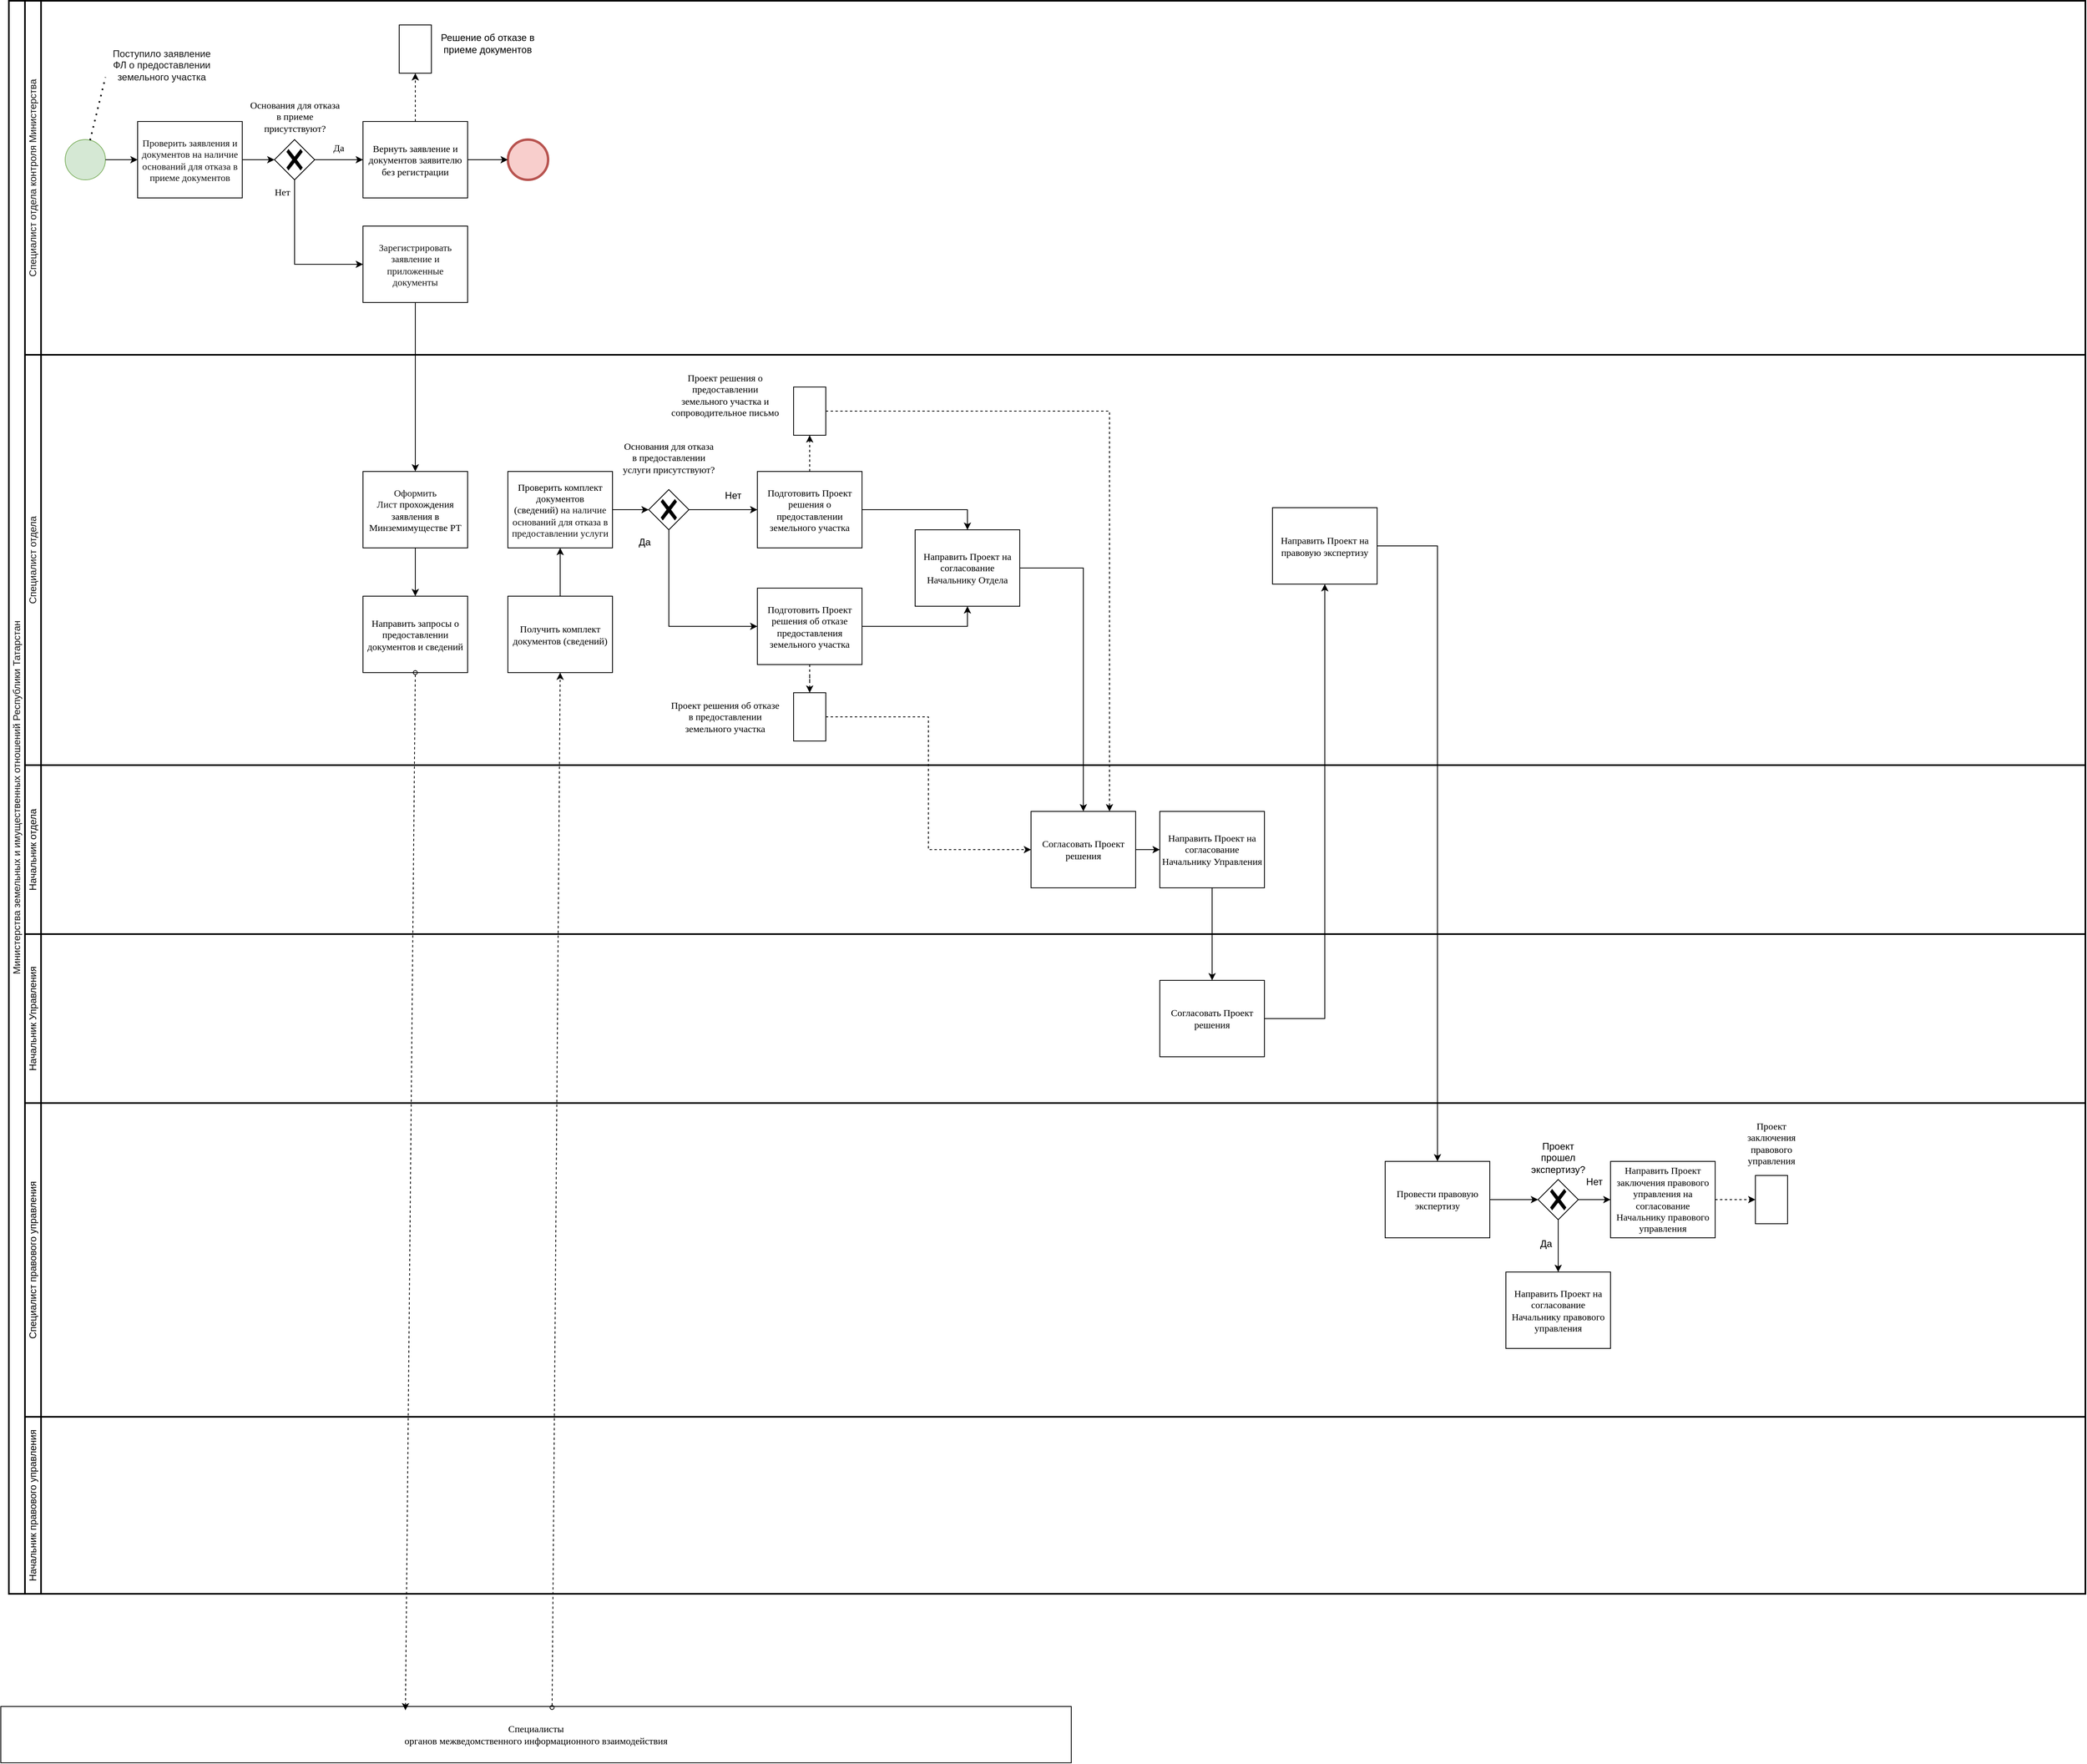 <mxfile version="26.1.3">
  <diagram id="prtHgNgQTEPvFCAcTncT" name="Page-1">
    <mxGraphModel dx="749" dy="1825" grid="1" gridSize="10" guides="1" tooltips="1" connect="1" arrows="1" fold="1" page="1" pageScale="1" pageWidth="827" pageHeight="1169" math="0" shadow="0">
      <root>
        <mxCell id="0" />
        <mxCell id="1" parent="0" />
        <mxCell id="kLCtcZJA-MnO58HOizXd-3" value="&lt;span style=&quot;color: rgb(22, 22, 22); font-family: Arial, sans-serif; background-color: rgb(255, 255, 255);&quot;&gt;&lt;font&gt;Министерства земельных и имущественных отношений Республики Татарстан&lt;/font&gt;&lt;/span&gt;" style="swimlane;html=1;startSize=20;fontStyle=0;collapsible=0;horizontal=0;swimlaneLine=1;swimlaneFillColor=#ffffff;strokeWidth=2;whiteSpace=wrap;" parent="1" vertex="1">
          <mxGeometry x="60" y="-80" width="2580" height="1980" as="geometry" />
        </mxCell>
        <mxCell id="kLCtcZJA-MnO58HOizXd-1" value="&lt;span style=&quot;color: rgb(22, 22, 22); font-family: Arial, sans-serif; background-color: rgb(255, 255, 255);&quot;&gt;&lt;font&gt;Специалист отдела контроля Министерства&lt;/font&gt;&lt;/span&gt;" style="swimlane;html=1;startSize=20;fontStyle=0;collapsible=0;horizontal=0;swimlaneLine=1;swimlaneFillColor=#ffffff;strokeWidth=2;whiteSpace=wrap;" parent="kLCtcZJA-MnO58HOizXd-3" vertex="1">
          <mxGeometry x="20" width="2560" height="440" as="geometry" />
        </mxCell>
        <mxCell id="kLCtcZJA-MnO58HOizXd-4" value="" style="points=[[0.145,0.145,0],[0.5,0,0],[0.855,0.145,0],[1,0.5,0],[0.855,0.855,0],[0.5,1,0],[0.145,0.855,0],[0,0.5,0]];shape=mxgraph.bpmn.event;html=1;verticalLabelPosition=bottom;labelBackgroundColor=#ffffff;verticalAlign=top;align=center;perimeter=ellipsePerimeter;outlineConnect=0;aspect=fixed;outline=standard;symbol=general;fillColor=#d5e8d4;strokeColor=#82b366;" parent="kLCtcZJA-MnO58HOizXd-1" vertex="1">
          <mxGeometry x="50" y="172.5" width="50" height="50" as="geometry" />
        </mxCell>
        <mxCell id="kLCtcZJA-MnO58HOizXd-7" value="&lt;span style=&quot;color: rgb(22, 22, 22); font-family: Arial, sans-serif; text-align: left; background-color: rgb(255, 255, 255);&quot;&gt;&lt;font&gt;Поступило заявление ФЛ о предоставлении земельного участка&lt;/font&gt;&lt;/span&gt;" style="text;html=1;align=center;verticalAlign=middle;whiteSpace=wrap;rounded=0;" parent="kLCtcZJA-MnO58HOizXd-1" vertex="1">
          <mxGeometry x="100" y="50" width="140" height="60" as="geometry" />
        </mxCell>
        <mxCell id="kLCtcZJA-MnO58HOizXd-8" value="" style="endArrow=none;dashed=1;html=1;dashPattern=1 3;strokeWidth=2;rounded=0;entryX=0;entryY=0.75;entryDx=0;entryDy=0;" parent="kLCtcZJA-MnO58HOizXd-1" source="kLCtcZJA-MnO58HOizXd-4" target="kLCtcZJA-MnO58HOizXd-7" edge="1">
          <mxGeometry width="50" height="50" relative="1" as="geometry">
            <mxPoint x="30" y="100" as="sourcePoint" />
            <mxPoint x="80" y="50" as="targetPoint" />
          </mxGeometry>
        </mxCell>
        <mxCell id="kLCtcZJA-MnO58HOizXd-14" style="edgeStyle=orthogonalEdgeStyle;rounded=0;orthogonalLoop=1;jettySize=auto;html=1;" parent="kLCtcZJA-MnO58HOizXd-1" source="kLCtcZJA-MnO58HOizXd-9" target="kLCtcZJA-MnO58HOizXd-13" edge="1">
          <mxGeometry relative="1" as="geometry" />
        </mxCell>
        <mxCell id="kLCtcZJA-MnO58HOizXd-9" value="&lt;span style=&quot;color: rgb(22, 22, 22); background-color: rgb(255, 255, 255);&quot;&gt;&lt;font face=&quot;Times New Roman&quot; style=&quot;&quot;&gt;Проверить заявления и документов на наличие оснований для отказа в приеме документов&lt;/font&gt;&lt;/span&gt;" style="points=[[0.25,0,0],[0.5,0,0],[0.75,0,0],[1,0.25,0],[1,0.5,0],[1,0.75,0],[0.75,1,0],[0.5,1,0],[0.25,1,0],[0,0.75,0],[0,0.5,0],[0,0.25,0]];shape=mxgraph.bpmn.task2;whiteSpace=wrap;rectStyle=rounded;size=10;html=1;container=1;expand=0;collapsible=0;taskMarker=abstract;" parent="kLCtcZJA-MnO58HOizXd-1" vertex="1">
          <mxGeometry x="140" y="150" width="130" height="95" as="geometry" />
        </mxCell>
        <mxCell id="kLCtcZJA-MnO58HOizXd-10" style="edgeStyle=orthogonalEdgeStyle;rounded=0;orthogonalLoop=1;jettySize=auto;html=1;entryX=0;entryY=0.5;entryDx=0;entryDy=0;entryPerimeter=0;" parent="kLCtcZJA-MnO58HOizXd-1" source="kLCtcZJA-MnO58HOizXd-4" target="kLCtcZJA-MnO58HOizXd-9" edge="1">
          <mxGeometry relative="1" as="geometry" />
        </mxCell>
        <mxCell id="kLCtcZJA-MnO58HOizXd-11" value="&lt;span style=&quot;color: rgb(22, 22, 22); background-color: rgb(255, 255, 255);&quot;&gt;&lt;font face=&quot;Times New Roman&quot; style=&quot;&quot;&gt;Зарегистрировать заявление и приложенные документы&lt;/font&gt;&lt;/span&gt;" style="points=[[0.25,0,0],[0.5,0,0],[0.75,0,0],[1,0.25,0],[1,0.5,0],[1,0.75,0],[0.75,1,0],[0.5,1,0],[0.25,1,0],[0,0.75,0],[0,0.5,0],[0,0.25,0]];shape=mxgraph.bpmn.task2;whiteSpace=wrap;rectStyle=rounded;size=10;html=1;container=1;expand=0;collapsible=0;taskMarker=abstract;" parent="kLCtcZJA-MnO58HOizXd-1" vertex="1">
          <mxGeometry x="420" y="280" width="130" height="95" as="geometry" />
        </mxCell>
        <mxCell id="kLCtcZJA-MnO58HOizXd-13" value="" style="points=[[0.25,0.25,0],[0.5,0,0],[0.75,0.25,0],[1,0.5,0],[0.75,0.75,0],[0.5,1,0],[0.25,0.75,0],[0,0.5,0]];shape=mxgraph.bpmn.gateway2;html=1;verticalLabelPosition=bottom;labelBackgroundColor=#ffffff;verticalAlign=top;align=center;perimeter=rhombusPerimeter;outlineConnect=0;outline=none;symbol=none;gwType=exclusive;" parent="kLCtcZJA-MnO58HOizXd-1" vertex="1">
          <mxGeometry x="310" y="172.5" width="50" height="50" as="geometry" />
        </mxCell>
        <mxCell id="kLCtcZJA-MnO58HOizXd-15" value="&lt;font face=&quot;Times New Roman&quot;&gt;Основания для отказа в приеме присутствуют?&lt;/font&gt;" style="text;html=1;align=center;verticalAlign=middle;whiteSpace=wrap;rounded=0;" parent="kLCtcZJA-MnO58HOizXd-1" vertex="1">
          <mxGeometry x="277.5" y="120" width="115" height="47.5" as="geometry" />
        </mxCell>
        <mxCell id="kLCtcZJA-MnO58HOizXd-17" value="&lt;font face=&quot;Times New Roman&quot;&gt;Нет&lt;/font&gt;" style="text;html=1;align=center;verticalAlign=middle;whiteSpace=wrap;rounded=0;rotation=0;" parent="kLCtcZJA-MnO58HOizXd-1" vertex="1">
          <mxGeometry x="290" y="222.5" width="60" height="30" as="geometry" />
        </mxCell>
        <mxCell id="kLCtcZJA-MnO58HOizXd-20" value="&lt;font face=&quot;Times New Roman&quot;&gt;Да&lt;/font&gt;" style="text;html=1;align=center;verticalAlign=middle;whiteSpace=wrap;rounded=0;" parent="kLCtcZJA-MnO58HOizXd-1" vertex="1">
          <mxGeometry x="360" y="167.5" width="60" height="30" as="geometry" />
        </mxCell>
        <mxCell id="kLCtcZJA-MnO58HOizXd-21" value="&lt;span style=&quot;line-height: 107%;&quot;&gt;&lt;font face=&quot;Times New Roman&quot;&gt;Вернуть заявление и документов заявителю без регистрации&lt;/font&gt;&lt;/span&gt;" style="points=[[0.25,0,0],[0.5,0,0],[0.75,0,0],[1,0.25,0],[1,0.5,0],[1,0.75,0],[0.75,1,0],[0.5,1,0],[0.25,1,0],[0,0.75,0],[0,0.5,0],[0,0.25,0]];shape=mxgraph.bpmn.task2;whiteSpace=wrap;rectStyle=rounded;size=10;html=1;container=1;expand=0;collapsible=0;taskMarker=abstract;" parent="kLCtcZJA-MnO58HOizXd-1" vertex="1">
          <mxGeometry x="420" y="150" width="130" height="95" as="geometry" />
        </mxCell>
        <mxCell id="kLCtcZJA-MnO58HOizXd-23" style="edgeStyle=orthogonalEdgeStyle;rounded=0;orthogonalLoop=1;jettySize=auto;html=1;entryX=0;entryY=0.5;entryDx=0;entryDy=0;entryPerimeter=0;" parent="kLCtcZJA-MnO58HOizXd-1" source="kLCtcZJA-MnO58HOizXd-13" target="kLCtcZJA-MnO58HOizXd-21" edge="1">
          <mxGeometry relative="1" as="geometry" />
        </mxCell>
        <mxCell id="kLCtcZJA-MnO58HOizXd-24" style="edgeStyle=orthogonalEdgeStyle;rounded=0;orthogonalLoop=1;jettySize=auto;html=1;entryX=0;entryY=0.5;entryDx=0;entryDy=0;entryPerimeter=0;" parent="kLCtcZJA-MnO58HOizXd-1" source="kLCtcZJA-MnO58HOizXd-13" target="kLCtcZJA-MnO58HOizXd-11" edge="1">
          <mxGeometry relative="1" as="geometry">
            <Array as="points">
              <mxPoint x="335" y="328" />
            </Array>
          </mxGeometry>
        </mxCell>
        <mxCell id="kLCtcZJA-MnO58HOizXd-25" value="" style="points=[[0.145,0.145,0],[0.5,0,0],[0.855,0.145,0],[1,0.5,0],[0.855,0.855,0],[0.5,1,0],[0.145,0.855,0],[0,0.5,0]];shape=mxgraph.bpmn.event;html=1;verticalLabelPosition=bottom;labelBackgroundColor=#ffffff;verticalAlign=top;align=center;perimeter=ellipsePerimeter;outlineConnect=0;aspect=fixed;outline=end;symbol=terminate2;fillColor=#f8cecc;strokeColor=#b85450;" parent="kLCtcZJA-MnO58HOizXd-1" vertex="1">
          <mxGeometry x="600" y="172.5" width="50" height="50" as="geometry" />
        </mxCell>
        <mxCell id="kLCtcZJA-MnO58HOizXd-26" style="edgeStyle=orthogonalEdgeStyle;rounded=0;orthogonalLoop=1;jettySize=auto;html=1;entryX=0;entryY=0.5;entryDx=0;entryDy=0;entryPerimeter=0;" parent="kLCtcZJA-MnO58HOizXd-1" source="kLCtcZJA-MnO58HOizXd-21" target="kLCtcZJA-MnO58HOizXd-25" edge="1">
          <mxGeometry relative="1" as="geometry" />
        </mxCell>
        <mxCell id="kLCtcZJA-MnO58HOizXd-27" value="" style="shape=mxgraph.bpmn.data2;labelPosition=center;verticalLabelPosition=bottom;align=center;verticalAlign=top;size=15;html=1;" parent="kLCtcZJA-MnO58HOizXd-1" vertex="1">
          <mxGeometry x="465" y="30" width="40" height="60" as="geometry" />
        </mxCell>
        <mxCell id="kLCtcZJA-MnO58HOizXd-28" style="edgeStyle=orthogonalEdgeStyle;rounded=0;orthogonalLoop=1;jettySize=auto;html=1;entryX=0.5;entryY=1;entryDx=0;entryDy=0;entryPerimeter=0;dashed=1;" parent="kLCtcZJA-MnO58HOizXd-1" source="kLCtcZJA-MnO58HOizXd-21" target="kLCtcZJA-MnO58HOizXd-27" edge="1">
          <mxGeometry relative="1" as="geometry" />
        </mxCell>
        <mxCell id="kLCtcZJA-MnO58HOizXd-29" value="&lt;span style=&quot;line-height: 107%; font-family: Calibri, sans-serif;&quot;&gt;&lt;font&gt;Решение об отказе в приеме документов&lt;/font&gt;&lt;/span&gt;" style="text;html=1;align=center;verticalAlign=middle;whiteSpace=wrap;rounded=0;" parent="kLCtcZJA-MnO58HOizXd-1" vertex="1">
          <mxGeometry x="505" y="30" width="140" height="45" as="geometry" />
        </mxCell>
        <mxCell id="kLCtcZJA-MnO58HOizXd-2" value="&lt;span style=&quot;color: rgb(22, 22, 22); font-family: Arial, sans-serif; background-color: rgb(255, 255, 255);&quot;&gt;&lt;font&gt;Специалист отдела&lt;/font&gt;&lt;/span&gt;" style="swimlane;html=1;startSize=20;fontStyle=0;collapsible=0;horizontal=0;swimlaneLine=1;swimlaneFillColor=#ffffff;strokeWidth=2;whiteSpace=wrap;" parent="kLCtcZJA-MnO58HOizXd-3" vertex="1">
          <mxGeometry x="20" y="440" width="2560" height="510" as="geometry" />
        </mxCell>
        <mxCell id="kLCtcZJA-MnO58HOizXd-31" value="&lt;font face=&quot;Times New Roman&quot;&gt;&lt;span style=&quot;background-color: rgb(255, 255, 255);&quot;&gt;&lt;font color=&quot;#161616&quot;&gt;Оформить Лист&amp;nbsp;&lt;/font&gt;&lt;/span&gt;&lt;span style=&quot;line-height: 107%;&quot;&gt;прохождения заявления в Минземимуществе РТ&lt;/span&gt;&lt;/font&gt;" style="points=[[0.25,0,0],[0.5,0,0],[0.75,0,0],[1,0.25,0],[1,0.5,0],[1,0.75,0],[0.75,1,0],[0.5,1,0],[0.25,1,0],[0,0.75,0],[0,0.5,0],[0,0.25,0]];shape=mxgraph.bpmn.task2;whiteSpace=wrap;rectStyle=rounded;size=10;html=1;container=1;expand=0;collapsible=0;taskMarker=abstract;" parent="kLCtcZJA-MnO58HOizXd-2" vertex="1">
          <mxGeometry x="420" y="145" width="130" height="95" as="geometry" />
        </mxCell>
        <mxCell id="kLCtcZJA-MnO58HOizXd-33" value="&lt;span style=&quot;line-height: 107%;&quot;&gt;&lt;font face=&quot;Times New Roman&quot;&gt;Направить запросы о предоставлении документов и сведений&lt;/font&gt;&lt;/span&gt;" style="points=[[0.25,0,0],[0.5,0,0],[0.75,0,0],[1,0.25,0],[1,0.5,0],[1,0.75,0],[0.75,1,0],[0.5,1,0],[0.25,1,0],[0,0.75,0],[0,0.5,0],[0,0.25,0]];shape=mxgraph.bpmn.task2;whiteSpace=wrap;rectStyle=rounded;size=10;html=1;container=1;expand=0;collapsible=0;taskMarker=abstract;" parent="kLCtcZJA-MnO58HOizXd-2" vertex="1">
          <mxGeometry x="420" y="300" width="130" height="95" as="geometry" />
        </mxCell>
        <mxCell id="kLCtcZJA-MnO58HOizXd-34" style="edgeStyle=orthogonalEdgeStyle;rounded=0;orthogonalLoop=1;jettySize=auto;html=1;entryX=0.5;entryY=0;entryDx=0;entryDy=0;entryPerimeter=0;" parent="kLCtcZJA-MnO58HOizXd-2" source="kLCtcZJA-MnO58HOizXd-31" target="kLCtcZJA-MnO58HOizXd-33" edge="1">
          <mxGeometry relative="1" as="geometry" />
        </mxCell>
        <mxCell id="kLCtcZJA-MnO58HOizXd-39" value="&lt;span style=&quot;line-height: 107%;&quot;&gt;&lt;font face=&quot;Times New Roman&quot;&gt;Получить комплект документов (сведений)&lt;/font&gt;&lt;/span&gt;" style="points=[[0.25,0,0],[0.5,0,0],[0.75,0,0],[1,0.25,0],[1,0.5,0],[1,0.75,0],[0.75,1,0],[0.5,1,0],[0.25,1,0],[0,0.75,0],[0,0.5,0],[0,0.25,0]];shape=mxgraph.bpmn.task2;whiteSpace=wrap;rectStyle=rounded;size=10;html=1;container=1;expand=0;collapsible=0;taskMarker=abstract;" parent="kLCtcZJA-MnO58HOizXd-2" vertex="1">
          <mxGeometry x="600" y="300" width="130" height="95" as="geometry" />
        </mxCell>
        <mxCell id="kLCtcZJA-MnO58HOizXd-43" value="&lt;span style=&quot;line-height: 107%;&quot;&gt;&lt;font face=&quot;Times New Roman&quot;&gt;Проверить комплект документов (сведений)&amp;nbsp;&lt;/font&gt;&lt;/span&gt;&lt;span style=&quot;color: rgb(22, 22, 22); font-family: &amp;quot;Times New Roman&amp;quot;; background-color: rgb(255, 255, 255);&quot;&gt;на наличие оснований для отказа в предоставлении услуги&lt;/span&gt;" style="points=[[0.25,0,0],[0.5,0,0],[0.75,0,0],[1,0.25,0],[1,0.5,0],[1,0.75,0],[0.75,1,0],[0.5,1,0],[0.25,1,0],[0,0.75,0],[0,0.5,0],[0,0.25,0]];shape=mxgraph.bpmn.task2;whiteSpace=wrap;rectStyle=rounded;size=10;html=1;container=1;expand=0;collapsible=0;taskMarker=abstract;" parent="kLCtcZJA-MnO58HOizXd-2" vertex="1">
          <mxGeometry x="600" y="145" width="130" height="95" as="geometry" />
        </mxCell>
        <mxCell id="kLCtcZJA-MnO58HOizXd-44" style="edgeStyle=orthogonalEdgeStyle;rounded=0;orthogonalLoop=1;jettySize=auto;html=1;entryX=0.5;entryY=1;entryDx=0;entryDy=0;entryPerimeter=0;" parent="kLCtcZJA-MnO58HOizXd-2" source="kLCtcZJA-MnO58HOizXd-39" target="kLCtcZJA-MnO58HOizXd-43" edge="1">
          <mxGeometry relative="1" as="geometry" />
        </mxCell>
        <mxCell id="j_5O-uv8FhCoR-RIhAOP-11" value="" style="points=[[0.25,0.25,0],[0.5,0,0],[0.75,0.25,0],[1,0.5,0],[0.75,0.75,0],[0.5,1,0],[0.25,0.75,0],[0,0.5,0]];shape=mxgraph.bpmn.gateway2;html=1;verticalLabelPosition=bottom;labelBackgroundColor=#ffffff;verticalAlign=top;align=center;perimeter=rhombusPerimeter;outlineConnect=0;outline=none;symbol=none;gwType=exclusive;" vertex="1" parent="kLCtcZJA-MnO58HOizXd-2">
          <mxGeometry x="775" y="167.5" width="50" height="50" as="geometry" />
        </mxCell>
        <mxCell id="j_5O-uv8FhCoR-RIhAOP-12" style="edgeStyle=orthogonalEdgeStyle;rounded=0;orthogonalLoop=1;jettySize=auto;html=1;entryX=0;entryY=0.5;entryDx=0;entryDy=0;entryPerimeter=0;" edge="1" parent="kLCtcZJA-MnO58HOizXd-2" source="kLCtcZJA-MnO58HOizXd-43" target="j_5O-uv8FhCoR-RIhAOP-11">
          <mxGeometry relative="1" as="geometry" />
        </mxCell>
        <mxCell id="j_5O-uv8FhCoR-RIhAOP-8" value="&lt;span style=&quot;line-height: 107%;&quot;&gt;&lt;font face=&quot;Times New Roman&quot;&gt;Основания для отказа&lt;br&gt;в предоставлении услуги присутствуют?&lt;/font&gt;&lt;/span&gt;" style="text;html=1;align=center;verticalAlign=middle;whiteSpace=wrap;rounded=0;" vertex="1" parent="kLCtcZJA-MnO58HOizXd-2">
          <mxGeometry x="740" y="95" width="120" height="65" as="geometry" />
        </mxCell>
        <mxCell id="j_5O-uv8FhCoR-RIhAOP-13" value="&lt;span style=&quot;line-height: 107%;&quot;&gt;&lt;font face=&quot;Times New Roman&quot;&gt;Подготовить Проект решения о предоставлении земельного участка&lt;/font&gt;&lt;/span&gt;" style="points=[[0.25,0,0],[0.5,0,0],[0.75,0,0],[1,0.25,0],[1,0.5,0],[1,0.75,0],[0.75,1,0],[0.5,1,0],[0.25,1,0],[0,0.75,0],[0,0.5,0],[0,0.25,0]];shape=mxgraph.bpmn.task2;whiteSpace=wrap;rectStyle=rounded;size=10;html=1;container=1;expand=0;collapsible=0;taskMarker=abstract;" vertex="1" parent="kLCtcZJA-MnO58HOizXd-2">
          <mxGeometry x="910" y="145" width="130" height="95" as="geometry" />
        </mxCell>
        <mxCell id="j_5O-uv8FhCoR-RIhAOP-15" value="Нет" style="text;html=1;align=center;verticalAlign=middle;whiteSpace=wrap;rounded=0;" vertex="1" parent="kLCtcZJA-MnO58HOizXd-2">
          <mxGeometry x="850" y="160" width="60" height="30" as="geometry" />
        </mxCell>
        <mxCell id="j_5O-uv8FhCoR-RIhAOP-17" style="edgeStyle=orthogonalEdgeStyle;rounded=0;orthogonalLoop=1;jettySize=auto;html=1;entryX=0;entryY=0.5;entryDx=0;entryDy=0;entryPerimeter=0;" edge="1" parent="kLCtcZJA-MnO58HOizXd-2" source="j_5O-uv8FhCoR-RIhAOP-11" target="j_5O-uv8FhCoR-RIhAOP-13">
          <mxGeometry relative="1" as="geometry" />
        </mxCell>
        <mxCell id="j_5O-uv8FhCoR-RIhAOP-18" value="Да" style="text;html=1;align=center;verticalAlign=middle;whiteSpace=wrap;rounded=0;" vertex="1" parent="kLCtcZJA-MnO58HOizXd-2">
          <mxGeometry x="740" y="217.5" width="60" height="30" as="geometry" />
        </mxCell>
        <mxCell id="j_5O-uv8FhCoR-RIhAOP-19" value="&lt;span style=&quot;font-family: &amp;quot;Times New Roman&amp;quot;;&quot;&gt;Подготовить Проект решения об отказе предоставления земельного участка&lt;/span&gt;" style="points=[[0.25,0,0],[0.5,0,0],[0.75,0,0],[1,0.25,0],[1,0.5,0],[1,0.75,0],[0.75,1,0],[0.5,1,0],[0.25,1,0],[0,0.75,0],[0,0.5,0],[0,0.25,0]];shape=mxgraph.bpmn.task2;whiteSpace=wrap;rectStyle=rounded;size=10;html=1;container=1;expand=0;collapsible=0;taskMarker=abstract;" vertex="1" parent="kLCtcZJA-MnO58HOizXd-2">
          <mxGeometry x="910" y="290" width="130" height="95" as="geometry" />
        </mxCell>
        <mxCell id="j_5O-uv8FhCoR-RIhAOP-20" style="rounded=0;orthogonalLoop=1;jettySize=auto;html=1;entryX=0;entryY=0.5;entryDx=0;entryDy=0;entryPerimeter=0;edgeStyle=orthogonalEdgeStyle;" edge="1" parent="kLCtcZJA-MnO58HOizXd-2" source="j_5O-uv8FhCoR-RIhAOP-11" target="j_5O-uv8FhCoR-RIhAOP-19">
          <mxGeometry relative="1" as="geometry">
            <Array as="points">
              <mxPoint x="800" y="338" />
            </Array>
          </mxGeometry>
        </mxCell>
        <mxCell id="j_5O-uv8FhCoR-RIhAOP-21" value="" style="shape=mxgraph.bpmn.data2;labelPosition=center;verticalLabelPosition=bottom;align=center;verticalAlign=top;size=15;html=1;bpmnTransferType=none;isCollection=1;" vertex="1" parent="kLCtcZJA-MnO58HOizXd-2">
          <mxGeometry x="955" y="40" width="40" height="60" as="geometry" />
        </mxCell>
        <mxCell id="j_5O-uv8FhCoR-RIhAOP-23" value="&lt;font face=&quot;Times New Roman&quot;&gt;Проект решения&amp;nbsp;&lt;/font&gt;&lt;span style=&quot;font-family: &amp;quot;Times New Roman&amp;quot;;&quot;&gt;о предоставлении земельного участка и сопроводительное письмо&lt;/span&gt;" style="text;html=1;align=center;verticalAlign=middle;whiteSpace=wrap;rounded=0;" vertex="1" parent="kLCtcZJA-MnO58HOizXd-2">
          <mxGeometry x="800" y="20" width="140" height="60" as="geometry" />
        </mxCell>
        <mxCell id="j_5O-uv8FhCoR-RIhAOP-25" value="&lt;span style=&quot;line-height: 107%;&quot;&gt;&lt;font face=&quot;Times New Roman&quot;&gt;Направить Проект на согласование Начальнику Отдела&lt;/font&gt;&lt;/span&gt;" style="points=[[0.25,0,0],[0.5,0,0],[0.75,0,0],[1,0.25,0],[1,0.5,0],[1,0.75,0],[0.75,1,0],[0.5,1,0],[0.25,1,0],[0,0.75,0],[0,0.5,0],[0,0.25,0]];shape=mxgraph.bpmn.task2;whiteSpace=wrap;rectStyle=rounded;size=10;html=1;container=1;expand=0;collapsible=0;taskMarker=abstract;" vertex="1" parent="kLCtcZJA-MnO58HOizXd-2">
          <mxGeometry x="1106" y="217.5" width="130" height="95" as="geometry" />
        </mxCell>
        <mxCell id="j_5O-uv8FhCoR-RIhAOP-26" style="edgeStyle=orthogonalEdgeStyle;rounded=0;orthogonalLoop=1;jettySize=auto;html=1;entryX=0.5;entryY=1;entryDx=0;entryDy=0;entryPerimeter=0;" edge="1" parent="kLCtcZJA-MnO58HOizXd-2" source="j_5O-uv8FhCoR-RIhAOP-19" target="j_5O-uv8FhCoR-RIhAOP-25">
          <mxGeometry relative="1" as="geometry" />
        </mxCell>
        <mxCell id="j_5O-uv8FhCoR-RIhAOP-27" style="edgeStyle=orthogonalEdgeStyle;rounded=0;orthogonalLoop=1;jettySize=auto;html=1;entryX=0.5;entryY=0;entryDx=0;entryDy=0;entryPerimeter=0;" edge="1" parent="kLCtcZJA-MnO58HOizXd-2" source="j_5O-uv8FhCoR-RIhAOP-13" target="j_5O-uv8FhCoR-RIhAOP-25">
          <mxGeometry relative="1" as="geometry" />
        </mxCell>
        <mxCell id="j_5O-uv8FhCoR-RIhAOP-29" style="edgeStyle=orthogonalEdgeStyle;rounded=0;orthogonalLoop=1;jettySize=auto;html=1;entryX=0.5;entryY=1;entryDx=0;entryDy=0;entryPerimeter=0;dashed=1;" edge="1" parent="kLCtcZJA-MnO58HOizXd-2" source="j_5O-uv8FhCoR-RIhAOP-13" target="j_5O-uv8FhCoR-RIhAOP-21">
          <mxGeometry relative="1" as="geometry" />
        </mxCell>
        <mxCell id="j_5O-uv8FhCoR-RIhAOP-30" value="" style="shape=mxgraph.bpmn.data2;labelPosition=center;verticalLabelPosition=bottom;align=center;verticalAlign=top;size=15;html=1;" vertex="1" parent="kLCtcZJA-MnO58HOizXd-2">
          <mxGeometry x="955" y="420" width="40" height="60" as="geometry" />
        </mxCell>
        <mxCell id="j_5O-uv8FhCoR-RIhAOP-31" style="edgeStyle=orthogonalEdgeStyle;rounded=0;orthogonalLoop=1;jettySize=auto;html=1;entryX=0.5;entryY=0;entryDx=0;entryDy=0;entryPerimeter=0;dashed=1;" edge="1" parent="kLCtcZJA-MnO58HOizXd-2" source="j_5O-uv8FhCoR-RIhAOP-19" target="j_5O-uv8FhCoR-RIhAOP-30">
          <mxGeometry relative="1" as="geometry" />
        </mxCell>
        <mxCell id="j_5O-uv8FhCoR-RIhAOP-33" value="&lt;font face=&quot;Times New Roman&quot;&gt;Проект решения&amp;nbsp;&lt;/font&gt;&lt;span style=&quot;font-family: &amp;quot;Times New Roman&amp;quot;;&quot;&gt;об отказе в предоставлении земельного участка&lt;/span&gt;" style="text;html=1;align=center;verticalAlign=middle;whiteSpace=wrap;rounded=0;" vertex="1" parent="kLCtcZJA-MnO58HOizXd-2">
          <mxGeometry x="800" y="420" width="140" height="60" as="geometry" />
        </mxCell>
        <mxCell id="j_5O-uv8FhCoR-RIhAOP-44" value="&lt;span style=&quot;font-family: &amp;quot;Times New Roman&amp;quot;;&quot;&gt;Направить Проект на правовую экспертизу&lt;/span&gt;" style="points=[[0.25,0,0],[0.5,0,0],[0.75,0,0],[1,0.25,0],[1,0.5,0],[1,0.75,0],[0.75,1,0],[0.5,1,0],[0.25,1,0],[0,0.75,0],[0,0.5,0],[0,0.25,0]];shape=mxgraph.bpmn.task2;whiteSpace=wrap;rectStyle=rounded;size=10;html=1;container=1;expand=0;collapsible=0;taskMarker=abstract;" vertex="1" parent="kLCtcZJA-MnO58HOizXd-2">
          <mxGeometry x="1550" y="190" width="130" height="95" as="geometry" />
        </mxCell>
        <mxCell id="kLCtcZJA-MnO58HOizXd-32" style="edgeStyle=orthogonalEdgeStyle;rounded=0;orthogonalLoop=1;jettySize=auto;html=1;" parent="kLCtcZJA-MnO58HOizXd-3" source="kLCtcZJA-MnO58HOizXd-11" target="kLCtcZJA-MnO58HOizXd-31" edge="1">
          <mxGeometry relative="1" as="geometry" />
        </mxCell>
        <mxCell id="j_5O-uv8FhCoR-RIhAOP-34" value="Начальник отдела" style="swimlane;html=1;startSize=20;fontStyle=0;collapsible=0;horizontal=0;swimlaneLine=1;swimlaneFillColor=#ffffff;strokeWidth=2;whiteSpace=wrap;" vertex="1" parent="kLCtcZJA-MnO58HOizXd-3">
          <mxGeometry x="20" y="950" width="2560" height="210" as="geometry" />
        </mxCell>
        <mxCell id="j_5O-uv8FhCoR-RIhAOP-38" value="&lt;span style=&quot;font-family: &amp;quot;Times New Roman&amp;quot;;&quot;&gt;Согласовать Проект решения&lt;/span&gt;" style="points=[[0.25,0,0],[0.5,0,0],[0.75,0,0],[1,0.25,0],[1,0.5,0],[1,0.75,0],[0.75,1,0],[0.5,1,0],[0.25,1,0],[0,0.75,0],[0,0.5,0],[0,0.25,0]];shape=mxgraph.bpmn.task2;whiteSpace=wrap;rectStyle=rounded;size=10;html=1;container=1;expand=0;collapsible=0;taskMarker=abstract;" vertex="1" parent="j_5O-uv8FhCoR-RIhAOP-34">
          <mxGeometry x="1250" y="57.5" width="130" height="95" as="geometry" />
        </mxCell>
        <mxCell id="j_5O-uv8FhCoR-RIhAOP-40" value="&lt;span style=&quot;font-family: &amp;quot;Times New Roman&amp;quot;;&quot;&gt;Направить Проект на согласование Начальнику Управления&lt;/span&gt;" style="points=[[0.25,0,0],[0.5,0,0],[0.75,0,0],[1,0.25,0],[1,0.5,0],[1,0.75,0],[0.75,1,0],[0.5,1,0],[0.25,1,0],[0,0.75,0],[0,0.5,0],[0,0.25,0]];shape=mxgraph.bpmn.task2;whiteSpace=wrap;rectStyle=rounded;size=10;html=1;container=1;expand=0;collapsible=0;taskMarker=abstract;" vertex="1" parent="j_5O-uv8FhCoR-RIhAOP-34">
          <mxGeometry x="1410" y="57.5" width="130" height="95" as="geometry" />
        </mxCell>
        <mxCell id="j_5O-uv8FhCoR-RIhAOP-41" style="edgeStyle=orthogonalEdgeStyle;rounded=0;orthogonalLoop=1;jettySize=auto;html=1;entryX=0;entryY=0.5;entryDx=0;entryDy=0;entryPerimeter=0;" edge="1" parent="j_5O-uv8FhCoR-RIhAOP-34" source="j_5O-uv8FhCoR-RIhAOP-38" target="j_5O-uv8FhCoR-RIhAOP-40">
          <mxGeometry relative="1" as="geometry" />
        </mxCell>
        <mxCell id="j_5O-uv8FhCoR-RIhAOP-35" value="Начальник Управления" style="swimlane;html=1;startSize=20;fontStyle=0;collapsible=0;horizontal=0;swimlaneLine=1;swimlaneFillColor=#ffffff;strokeWidth=2;whiteSpace=wrap;" vertex="1" parent="kLCtcZJA-MnO58HOizXd-3">
          <mxGeometry x="20" y="1160" width="2560" height="210" as="geometry" />
        </mxCell>
        <mxCell id="j_5O-uv8FhCoR-RIhAOP-42" value="&lt;span style=&quot;font-family: &amp;quot;Times New Roman&amp;quot;;&quot;&gt;Согласовать Проект решения&lt;/span&gt;" style="points=[[0.25,0,0],[0.5,0,0],[0.75,0,0],[1,0.25,0],[1,0.5,0],[1,0.75,0],[0.75,1,0],[0.5,1,0],[0.25,1,0],[0,0.75,0],[0,0.5,0],[0,0.25,0]];shape=mxgraph.bpmn.task2;whiteSpace=wrap;rectStyle=rounded;size=10;html=1;container=1;expand=0;collapsible=0;taskMarker=abstract;" vertex="1" parent="j_5O-uv8FhCoR-RIhAOP-35">
          <mxGeometry x="1410" y="57.5" width="130" height="95" as="geometry" />
        </mxCell>
        <mxCell id="j_5O-uv8FhCoR-RIhAOP-39" style="edgeStyle=orthogonalEdgeStyle;rounded=0;orthogonalLoop=1;jettySize=auto;html=1;entryX=0.5;entryY=0;entryDx=0;entryDy=0;entryPerimeter=0;" edge="1" parent="kLCtcZJA-MnO58HOizXd-3" source="j_5O-uv8FhCoR-RIhAOP-25" target="j_5O-uv8FhCoR-RIhAOP-38">
          <mxGeometry relative="1" as="geometry" />
        </mxCell>
        <mxCell id="j_5O-uv8FhCoR-RIhAOP-43" style="edgeStyle=orthogonalEdgeStyle;rounded=0;orthogonalLoop=1;jettySize=auto;html=1;entryX=0.5;entryY=0;entryDx=0;entryDy=0;entryPerimeter=0;" edge="1" parent="kLCtcZJA-MnO58HOizXd-3" source="j_5O-uv8FhCoR-RIhAOP-40" target="j_5O-uv8FhCoR-RIhAOP-42">
          <mxGeometry relative="1" as="geometry" />
        </mxCell>
        <mxCell id="j_5O-uv8FhCoR-RIhAOP-45" style="edgeStyle=orthogonalEdgeStyle;rounded=0;orthogonalLoop=1;jettySize=auto;html=1;entryX=0.5;entryY=1;entryDx=0;entryDy=0;entryPerimeter=0;" edge="1" parent="kLCtcZJA-MnO58HOizXd-3" source="j_5O-uv8FhCoR-RIhAOP-42" target="j_5O-uv8FhCoR-RIhAOP-44">
          <mxGeometry relative="1" as="geometry" />
        </mxCell>
        <mxCell id="j_5O-uv8FhCoR-RIhAOP-46" value="Специалист правового управления" style="swimlane;html=1;startSize=20;fontStyle=0;collapsible=0;horizontal=0;swimlaneLine=1;swimlaneFillColor=#ffffff;strokeWidth=2;whiteSpace=wrap;" vertex="1" parent="kLCtcZJA-MnO58HOizXd-3">
          <mxGeometry x="20" y="1370" width="2560" height="390" as="geometry" />
        </mxCell>
        <mxCell id="j_5O-uv8FhCoR-RIhAOP-47" value="&lt;span style=&quot;font-family: &amp;quot;Times New Roman&amp;quot;;&quot;&gt;Провести правовую экспертизу&lt;/span&gt;" style="points=[[0.25,0,0],[0.5,0,0],[0.75,0,0],[1,0.25,0],[1,0.5,0],[1,0.75,0],[0.75,1,0],[0.5,1,0],[0.25,1,0],[0,0.75,0],[0,0.5,0],[0,0.25,0]];shape=mxgraph.bpmn.task2;whiteSpace=wrap;rectStyle=rounded;size=10;html=1;container=1;expand=0;collapsible=0;taskMarker=abstract;" vertex="1" parent="j_5O-uv8FhCoR-RIhAOP-46">
          <mxGeometry x="1690" y="72.5" width="130" height="95" as="geometry" />
        </mxCell>
        <mxCell id="j_5O-uv8FhCoR-RIhAOP-57" style="edgeStyle=orthogonalEdgeStyle;rounded=0;orthogonalLoop=1;jettySize=auto;html=1;entryX=0;entryY=0.5;entryDx=0;entryDy=0;entryPerimeter=0;" edge="1" parent="j_5O-uv8FhCoR-RIhAOP-46" source="j_5O-uv8FhCoR-RIhAOP-49" target="j_5O-uv8FhCoR-RIhAOP-56">
          <mxGeometry relative="1" as="geometry" />
        </mxCell>
        <mxCell id="j_5O-uv8FhCoR-RIhAOP-49" value="" style="points=[[0.25,0.25,0],[0.5,0,0],[0.75,0.25,0],[1,0.5,0],[0.75,0.75,0],[0.5,1,0],[0.25,0.75,0],[0,0.5,0]];shape=mxgraph.bpmn.gateway2;html=1;verticalLabelPosition=bottom;labelBackgroundColor=#ffffff;verticalAlign=top;align=center;perimeter=rhombusPerimeter;outlineConnect=0;outline=none;symbol=none;gwType=exclusive;" vertex="1" parent="j_5O-uv8FhCoR-RIhAOP-46">
          <mxGeometry x="1880" y="95" width="50" height="50" as="geometry" />
        </mxCell>
        <mxCell id="j_5O-uv8FhCoR-RIhAOP-50" style="edgeStyle=orthogonalEdgeStyle;rounded=0;orthogonalLoop=1;jettySize=auto;html=1;entryX=0;entryY=0.5;entryDx=0;entryDy=0;entryPerimeter=0;" edge="1" parent="j_5O-uv8FhCoR-RIhAOP-46" source="j_5O-uv8FhCoR-RIhAOP-47" target="j_5O-uv8FhCoR-RIhAOP-49">
          <mxGeometry relative="1" as="geometry" />
        </mxCell>
        <mxCell id="j_5O-uv8FhCoR-RIhAOP-51" value="Проект прошел экспертизу?" style="text;html=1;align=center;verticalAlign=middle;whiteSpace=wrap;rounded=0;" vertex="1" parent="j_5O-uv8FhCoR-RIhAOP-46">
          <mxGeometry x="1875" y="52.5" width="60" height="30" as="geometry" />
        </mxCell>
        <mxCell id="j_5O-uv8FhCoR-RIhAOP-53" value="&lt;span style=&quot;font-family: &amp;quot;Times New Roman&amp;quot;;&quot;&gt;Направить Проект на согласование Начальнику правового управления&lt;/span&gt;" style="points=[[0.25,0,0],[0.5,0,0],[0.75,0,0],[1,0.25,0],[1,0.5,0],[1,0.75,0],[0.75,1,0],[0.5,1,0],[0.25,1,0],[0,0.75,0],[0,0.5,0],[0,0.25,0]];shape=mxgraph.bpmn.task2;whiteSpace=wrap;rectStyle=rounded;size=10;html=1;container=1;expand=0;collapsible=0;taskMarker=abstract;" vertex="1" parent="j_5O-uv8FhCoR-RIhAOP-46">
          <mxGeometry x="1840" y="210" width="130" height="95" as="geometry" />
        </mxCell>
        <mxCell id="j_5O-uv8FhCoR-RIhAOP-54" style="edgeStyle=orthogonalEdgeStyle;rounded=0;orthogonalLoop=1;jettySize=auto;html=1;entryX=0.5;entryY=0;entryDx=0;entryDy=0;entryPerimeter=0;" edge="1" parent="j_5O-uv8FhCoR-RIhAOP-46" source="j_5O-uv8FhCoR-RIhAOP-49" target="j_5O-uv8FhCoR-RIhAOP-53">
          <mxGeometry relative="1" as="geometry" />
        </mxCell>
        <mxCell id="j_5O-uv8FhCoR-RIhAOP-55" value="Да" style="text;html=1;align=center;verticalAlign=middle;whiteSpace=wrap;rounded=0;" vertex="1" parent="j_5O-uv8FhCoR-RIhAOP-46">
          <mxGeometry x="1860" y="160" width="60" height="30" as="geometry" />
        </mxCell>
        <mxCell id="j_5O-uv8FhCoR-RIhAOP-56" value="&lt;span style=&quot;font-family: &amp;quot;Times New Roman&amp;quot;;&quot;&gt;Направить Проект заключения правового управления на согласование Начальнику правового управления&lt;/span&gt;" style="points=[[0.25,0,0],[0.5,0,0],[0.75,0,0],[1,0.25,0],[1,0.5,0],[1,0.75,0],[0.75,1,0],[0.5,1,0],[0.25,1,0],[0,0.75,0],[0,0.5,0],[0,0.25,0]];shape=mxgraph.bpmn.task2;whiteSpace=wrap;rectStyle=rounded;size=10;html=1;container=1;expand=0;collapsible=0;taskMarker=abstract;" vertex="1" parent="j_5O-uv8FhCoR-RIhAOP-46">
          <mxGeometry x="1970" y="72.5" width="130" height="95" as="geometry" />
        </mxCell>
        <mxCell id="j_5O-uv8FhCoR-RIhAOP-58" value="Нет" style="text;html=1;align=center;verticalAlign=middle;whiteSpace=wrap;rounded=0;" vertex="1" parent="j_5O-uv8FhCoR-RIhAOP-46">
          <mxGeometry x="1920" y="82.5" width="60" height="30" as="geometry" />
        </mxCell>
        <mxCell id="j_5O-uv8FhCoR-RIhAOP-59" value="" style="shape=mxgraph.bpmn.data2;labelPosition=center;verticalLabelPosition=bottom;align=center;verticalAlign=top;size=15;html=1;" vertex="1" parent="j_5O-uv8FhCoR-RIhAOP-46">
          <mxGeometry x="2150" y="90" width="40" height="60" as="geometry" />
        </mxCell>
        <mxCell id="j_5O-uv8FhCoR-RIhAOP-60" style="edgeStyle=orthogonalEdgeStyle;rounded=0;orthogonalLoop=1;jettySize=auto;html=1;entryX=0;entryY=0.5;entryDx=0;entryDy=0;entryPerimeter=0;dashed=1;" edge="1" parent="j_5O-uv8FhCoR-RIhAOP-46" source="j_5O-uv8FhCoR-RIhAOP-56" target="j_5O-uv8FhCoR-RIhAOP-59">
          <mxGeometry relative="1" as="geometry" />
        </mxCell>
        <mxCell id="j_5O-uv8FhCoR-RIhAOP-61" value="&lt;font face=&quot;Times New Roman&quot;&gt;Проект заключения правового управления&lt;/font&gt;" style="text;html=1;align=center;verticalAlign=middle;whiteSpace=wrap;rounded=0;" vertex="1" parent="j_5O-uv8FhCoR-RIhAOP-46">
          <mxGeometry x="2140" y="27.5" width="60" height="45" as="geometry" />
        </mxCell>
        <mxCell id="j_5O-uv8FhCoR-RIhAOP-48" style="edgeStyle=orthogonalEdgeStyle;rounded=0;orthogonalLoop=1;jettySize=auto;html=1;entryX=0.5;entryY=0;entryDx=0;entryDy=0;entryPerimeter=0;" edge="1" parent="kLCtcZJA-MnO58HOizXd-3" source="j_5O-uv8FhCoR-RIhAOP-44" target="j_5O-uv8FhCoR-RIhAOP-47">
          <mxGeometry relative="1" as="geometry" />
        </mxCell>
        <mxCell id="j_5O-uv8FhCoR-RIhAOP-52" value="Начальник правового управления" style="swimlane;html=1;startSize=20;fontStyle=0;collapsible=0;horizontal=0;swimlaneLine=1;swimlaneFillColor=#ffffff;strokeWidth=2;whiteSpace=wrap;" vertex="1" parent="kLCtcZJA-MnO58HOizXd-3">
          <mxGeometry x="20" y="1760" width="2560" height="220" as="geometry" />
        </mxCell>
        <mxCell id="j_5O-uv8FhCoR-RIhAOP-32" style="edgeStyle=orthogonalEdgeStyle;rounded=0;orthogonalLoop=1;jettySize=auto;html=1;entryX=0;entryY=0.5;entryDx=0;entryDy=0;entryPerimeter=0;dashed=1;" edge="1" parent="kLCtcZJA-MnO58HOizXd-3" source="j_5O-uv8FhCoR-RIhAOP-30" target="j_5O-uv8FhCoR-RIhAOP-38">
          <mxGeometry relative="1" as="geometry" />
        </mxCell>
        <mxCell id="j_5O-uv8FhCoR-RIhAOP-28" style="edgeStyle=orthogonalEdgeStyle;rounded=0;orthogonalLoop=1;jettySize=auto;html=1;entryX=0.75;entryY=0;entryDx=0;entryDy=0;entryPerimeter=0;dashed=1;" edge="1" parent="kLCtcZJA-MnO58HOizXd-3" source="j_5O-uv8FhCoR-RIhAOP-21" target="j_5O-uv8FhCoR-RIhAOP-38">
          <mxGeometry relative="1" as="geometry" />
        </mxCell>
        <mxCell id="kLCtcZJA-MnO58HOizXd-36" value="&lt;span style=&quot;line-height: 107%;&quot;&gt;&lt;font face=&quot;Times New Roman&quot;&gt;Специалисты&lt;br/&gt;органов межведомственного информационного взаимодействия&lt;/font&gt;&lt;/span&gt;" style="rounded=0;whiteSpace=wrap;html=1;" parent="1" vertex="1">
          <mxGeometry x="50" y="2040" width="1330" height="70" as="geometry" />
        </mxCell>
        <mxCell id="kLCtcZJA-MnO58HOizXd-38" style="rounded=0;orthogonalLoop=1;jettySize=auto;html=1;entryX=0.378;entryY=0.068;entryDx=0;entryDy=0;entryPerimeter=0;dashed=1;startArrow=oval;startFill=0;startSize=5;exitX=0.5;exitY=1;exitDx=0;exitDy=0;exitPerimeter=0;" parent="1" source="kLCtcZJA-MnO58HOizXd-33" target="kLCtcZJA-MnO58HOizXd-36" edge="1">
          <mxGeometry relative="1" as="geometry" />
        </mxCell>
        <mxCell id="kLCtcZJA-MnO58HOizXd-40" style="rounded=0;orthogonalLoop=1;jettySize=auto;html=1;entryX=0.5;entryY=1;entryDx=0;entryDy=0;entryPerimeter=0;dashed=1;startArrow=oval;startFill=0;startSize=5;exitX=0.515;exitY=0.018;exitDx=0;exitDy=0;exitPerimeter=0;" parent="1" source="kLCtcZJA-MnO58HOizXd-36" target="kLCtcZJA-MnO58HOizXd-39" edge="1">
          <mxGeometry relative="1" as="geometry">
            <mxPoint x="565" y="655" as="sourcePoint" />
            <mxPoint x="564" y="750" as="targetPoint" />
          </mxGeometry>
        </mxCell>
      </root>
    </mxGraphModel>
  </diagram>
</mxfile>
